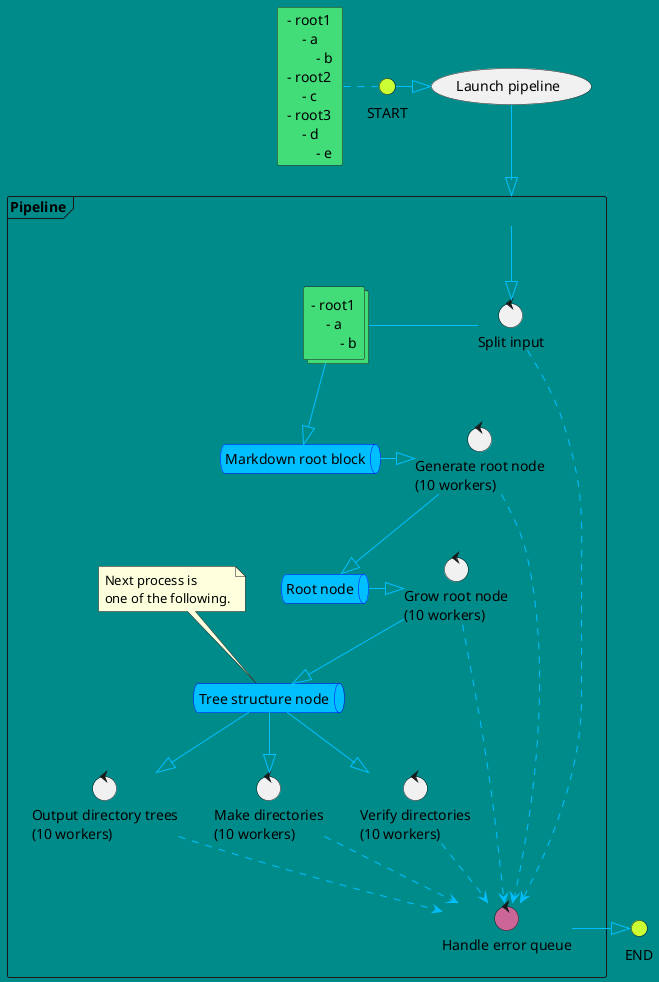 @startuml
skinparam {
  backgroundColor DarkCyan

  InterfaceBackgroundColor #CCFF33
  ComponentStyle rectangle
  ArrowColor DeepSkyBlue
  QueueBorderColor blue
  QueueBackgroundColor DeepSkyBlue
}


' stages
interface "START" as start
card markdown #42DD78 [
- root1
    - a
        - b
- root2
    - c
- root3
    - d
        - e
]

(Launch pipeline) as init

frame "Pipeline" as pipeline {
  control "Split input" as split_proc
  collections "- root1\n    - a\n        - b" as splited #42DD78
  control "Generate root node\n(10 workers)" as generate_root_worker
  control "Grow root node\n(10 workers)" as grow_worker
  control "Output directory trees\n(10 workers)" as spread_worker
  control "Make directories\n(10 workers)" as mkdir_worker
  control "Verify directories\n(10 workers)" as verify_worker
  control "Handle error queue" as error_handler #CC6699

  queue "Markdown root block" as split_q
  queue "Root node" as root_q
  queue "Tree structure node" as growing_q
  note top of growing_q
  Next process is
  one of the following.
  end note
}

interface "END" as end


' flow
markdown . start
start -|> init
init --|> pipeline
pipeline --|> split_proc
split_proc - splited
splited --|> split_q
split_q -|> generate_root_worker
generate_root_worker --|> root_q
root_q -|> grow_worker
grow_worker --|> growing_q
growing_q --|> spread_worker
growing_q --|> mkdir_worker
growing_q --|> verify_worker

split_proc ..> error_handler
generate_root_worker ..> error_handler
grow_worker ..> error_handler
spread_worker ..> error_handler
mkdir_worker ..> error_handler
verify_worker ..> error_handler

error_handler -|> end
@enduml